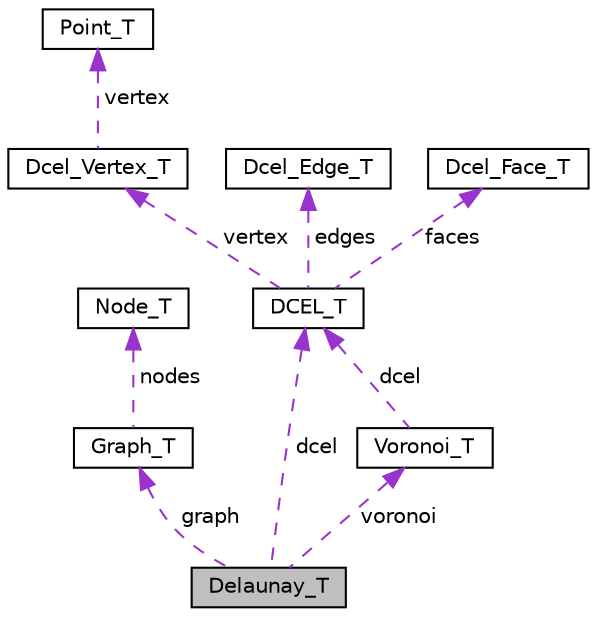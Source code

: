 digraph "Delaunay_T"
{
  edge [fontname="Helvetica",fontsize="10",labelfontname="Helvetica",labelfontsize="10"];
  node [fontname="Helvetica",fontsize="10",shape=record];
  Node1 [label="Delaunay_T",height=0.2,width=0.4,color="black", fillcolor="grey75", style="filled", fontcolor="black"];
  Node2 -> Node1 [dir="back",color="darkorchid3",fontsize="10",style="dashed",label=" graph" ,fontname="Helvetica"];
  Node2 [label="Graph_T",height=0.2,width=0.4,color="black", fillcolor="white", style="filled",URL="$structGraph__T.html"];
  Node3 -> Node2 [dir="back",color="darkorchid3",fontsize="10",style="dashed",label=" nodes" ,fontname="Helvetica"];
  Node3 [label="Node_T",height=0.2,width=0.4,color="black", fillcolor="white", style="filled",URL="$structNode__T.html"];
  Node4 -> Node1 [dir="back",color="darkorchid3",fontsize="10",style="dashed",label=" dcel" ,fontname="Helvetica"];
  Node4 [label="DCEL_T",height=0.2,width=0.4,color="black", fillcolor="white", style="filled",URL="$structDCEL__T.html"];
  Node5 -> Node4 [dir="back",color="darkorchid3",fontsize="10",style="dashed",label=" vertex" ,fontname="Helvetica"];
  Node5 [label="Dcel_Vertex_T",height=0.2,width=0.4,color="black", fillcolor="white", style="filled",URL="$structDcel__Vertex__T.html"];
  Node6 -> Node5 [dir="back",color="darkorchid3",fontsize="10",style="dashed",label=" vertex" ,fontname="Helvetica"];
  Node6 [label="Point_T",height=0.2,width=0.4,color="black", fillcolor="white", style="filled",URL="$structPoint__T.html"];
  Node7 -> Node4 [dir="back",color="darkorchid3",fontsize="10",style="dashed",label=" edges" ,fontname="Helvetica"];
  Node7 [label="Dcel_Edge_T",height=0.2,width=0.4,color="black", fillcolor="white", style="filled",URL="$structDcel__Edge__T.html"];
  Node8 -> Node4 [dir="back",color="darkorchid3",fontsize="10",style="dashed",label=" faces" ,fontname="Helvetica"];
  Node8 [label="Dcel_Face_T",height=0.2,width=0.4,color="black", fillcolor="white", style="filled",URL="$structDcel__Face__T.html"];
  Node9 -> Node1 [dir="back",color="darkorchid3",fontsize="10",style="dashed",label=" voronoi" ,fontname="Helvetica"];
  Node9 [label="Voronoi_T",height=0.2,width=0.4,color="black", fillcolor="white", style="filled",URL="$structVoronoi__T.html"];
  Node4 -> Node9 [dir="back",color="darkorchid3",fontsize="10",style="dashed",label=" dcel" ,fontname="Helvetica"];
}
